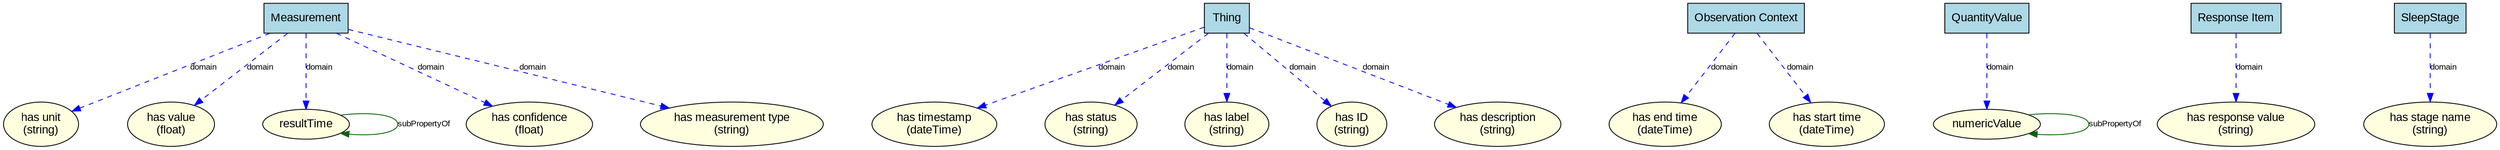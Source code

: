 digraph "Data Properties" {
  rankdir=TB;
  node [fontname="Arial"];
  edge [fontsize=10, fontname="Arial"];
  
  // Layout settings
  ranksep=1.0;
  nodesep=0.8;
  
  "hasUnit" [label="has unit\n(string)", shape=ellipse, style=filled, fillcolor=lightyellow];
  "hasTimestamp" [label="has timestamp\n(dateTime)", shape=ellipse, style=filled, fillcolor=lightyellow];
  "hasEndTime" [label="has end time\n(dateTime)", shape=ellipse, style=filled, fillcolor=lightyellow];
  "hasValue" [label="has value\n(float)", shape=ellipse, style=filled, fillcolor=lightyellow];
  "hasStartTime" [label="has start time\n(dateTime)", shape=ellipse, style=filled, fillcolor=lightyellow];
  "resultTime" [label="resultTime", shape=ellipse, style=filled, fillcolor=lightyellow];
  "hasStatus" [label="has status\n(string)", shape=ellipse, style=filled, fillcolor=lightyellow];
  "hasConfidence" [label="has confidence\n(float)", shape=ellipse, style=filled, fillcolor=lightyellow];
  "numericValue" [label="numericValue", shape=ellipse, style=filled, fillcolor=lightyellow];
  "hasLabel" [label="has label\n(string)", shape=ellipse, style=filled, fillcolor=lightyellow];
  "hasResponseValue" [label="has response value\n(string)", shape=ellipse, style=filled, fillcolor=lightyellow];
  "hasMeasurementType" [label="has measurement type\n(string)", shape=ellipse, style=filled, fillcolor=lightyellow];
  "hasStageName" [label="has stage name\n(string)", shape=ellipse, style=filled, fillcolor=lightyellow];
  "hasID" [label="has ID\n(string)", shape=ellipse, style=filled, fillcolor=lightyellow];
  "hasDescription" [label="has description\n(string)", shape=ellipse, style=filled, fillcolor=lightyellow];
  "Measurement" [label="Measurement", shape=box, style=filled, fillcolor=lightblue];
  "Thing" [label="Thing", shape=box, style=filled, fillcolor=lightblue];
  "ObservationContext" [label="Observation Context", shape=box, style=filled, fillcolor=lightblue];
  "QuantityValue" [label="QuantityValue", shape=box, style=filled, fillcolor=lightblue];
  "ResponseItem" [label="Response Item", shape=box, style=filled, fillcolor=lightblue];
  "SleepStage" [label="SleepStage", shape=box, style=filled, fillcolor=lightblue];
  
  "Measurement" -> "hasUnit" [label="domain", style=dashed, color=blue];
  "Thing" -> "hasTimestamp" [label="domain", style=dashed, color=blue];
  "ObservationContext" -> "hasEndTime" [label="domain", style=dashed, color=blue];
  "Measurement" -> "hasValue" [label="domain", style=dashed, color=blue];
  "ObservationContext" -> "hasStartTime" [label="domain", style=dashed, color=blue];
  "Measurement" -> "resultTime" [label="domain", style=dashed, color=blue];
  "Thing" -> "hasStatus" [label="domain", style=dashed, color=blue];
  "Measurement" -> "hasConfidence" [label="domain", style=dashed, color=blue];
  "QuantityValue" -> "numericValue" [label="domain", style=dashed, color=blue];
  "Thing" -> "hasLabel" [label="domain", style=dashed, color=blue];
  "ResponseItem" -> "hasResponseValue" [label="domain", style=dashed, color=blue];
  "Measurement" -> "hasMeasurementType" [label="domain", style=dashed, color=blue];
  "SleepStage" -> "hasStageName" [label="domain", style=dashed, color=blue];
  "Thing" -> "hasID" [label="domain", style=dashed, color=blue];
  "Thing" -> "hasDescription" [label="domain", style=dashed, color=blue];
  "resultTime" -> "resultTime" [label="subPropertyOf", color=darkgreen];
  "numericValue" -> "numericValue" [label="subPropertyOf", color=darkgreen];
}
